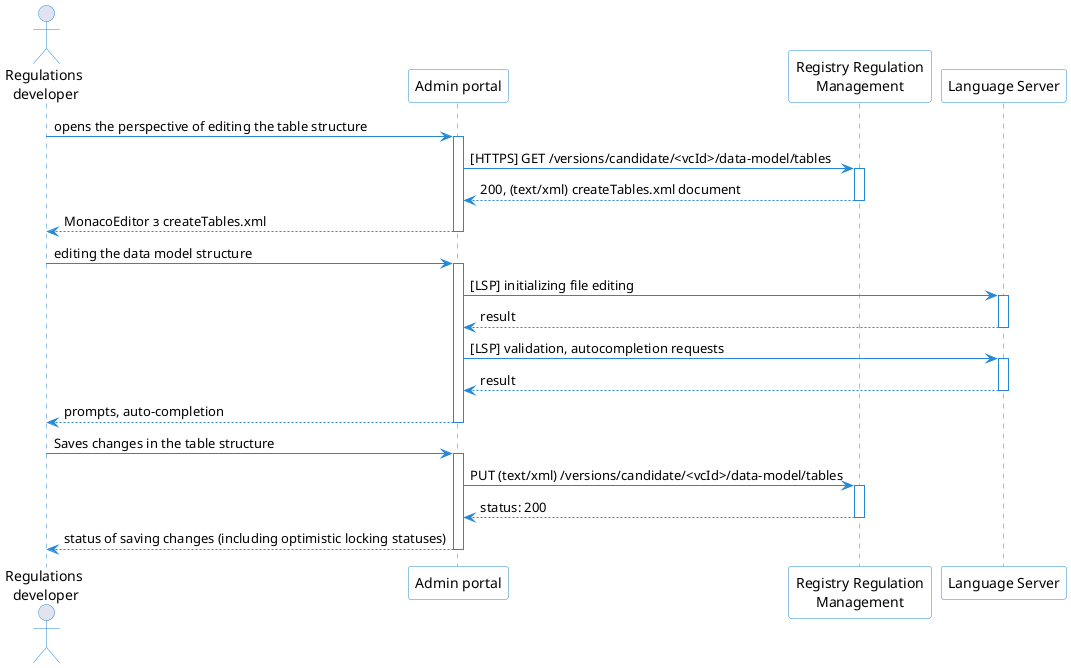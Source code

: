 @startuml

autoactivate on

skinparam shadowing false
skinparam DatabaseBackgroundColor white
skinparam DatabaseBorderColor #2688d4
skinparam QueueBackgroundColor white
skinparam QueueBorderColor #2688d4
skinparam NoteBackgroundColor white
skinparam NoteBorderColor #2688d4
skinparam sequence {
    ArrowColor #2688d4
    ActorBorderColor #2688d4
    LifeLineBorderColor #2688d4
    ParticipantBorderColor #2688d4
    ParticipantBackgroundColor white
    BoxBorderColor #2688d4
    BoxBackgroundColor white
}

skinparam responseMessageBelowArrow true

actor "Regulations\n developer" as Dev

participant "Admin portal" as ap
participant "Registry Regulation\nManagement" as rrm
participant "Language Server" as ls

Dev -> ap: opens the perspective of editing the table structure
  ap -> rrm: [HTTPS] GET /versions/candidate/<vcId>/data-model/tables
  rrm --> ap: 200, (text/xml) createTables.xml document
ap --> Dev: MonacoEditor з createTables.xml

Dev -> ap: editing the data model structure
  ap -> ls: [LSP] initializing file editing
  ls --> ap: result

  ap -> ls: [LSP] validation, autocompletion requests
  ls --> ap: result

ap --> Dev: prompts, auto-completion


Dev -> ap: Saves changes in the table structure
  ap -> rrm: PUT (text/xml) /versions/candidate/<vcId>/data-model/tables
  rrm --> ap: status: 200
ap --> Dev: status of saving changes (including optimistic locking statuses)




@enduml